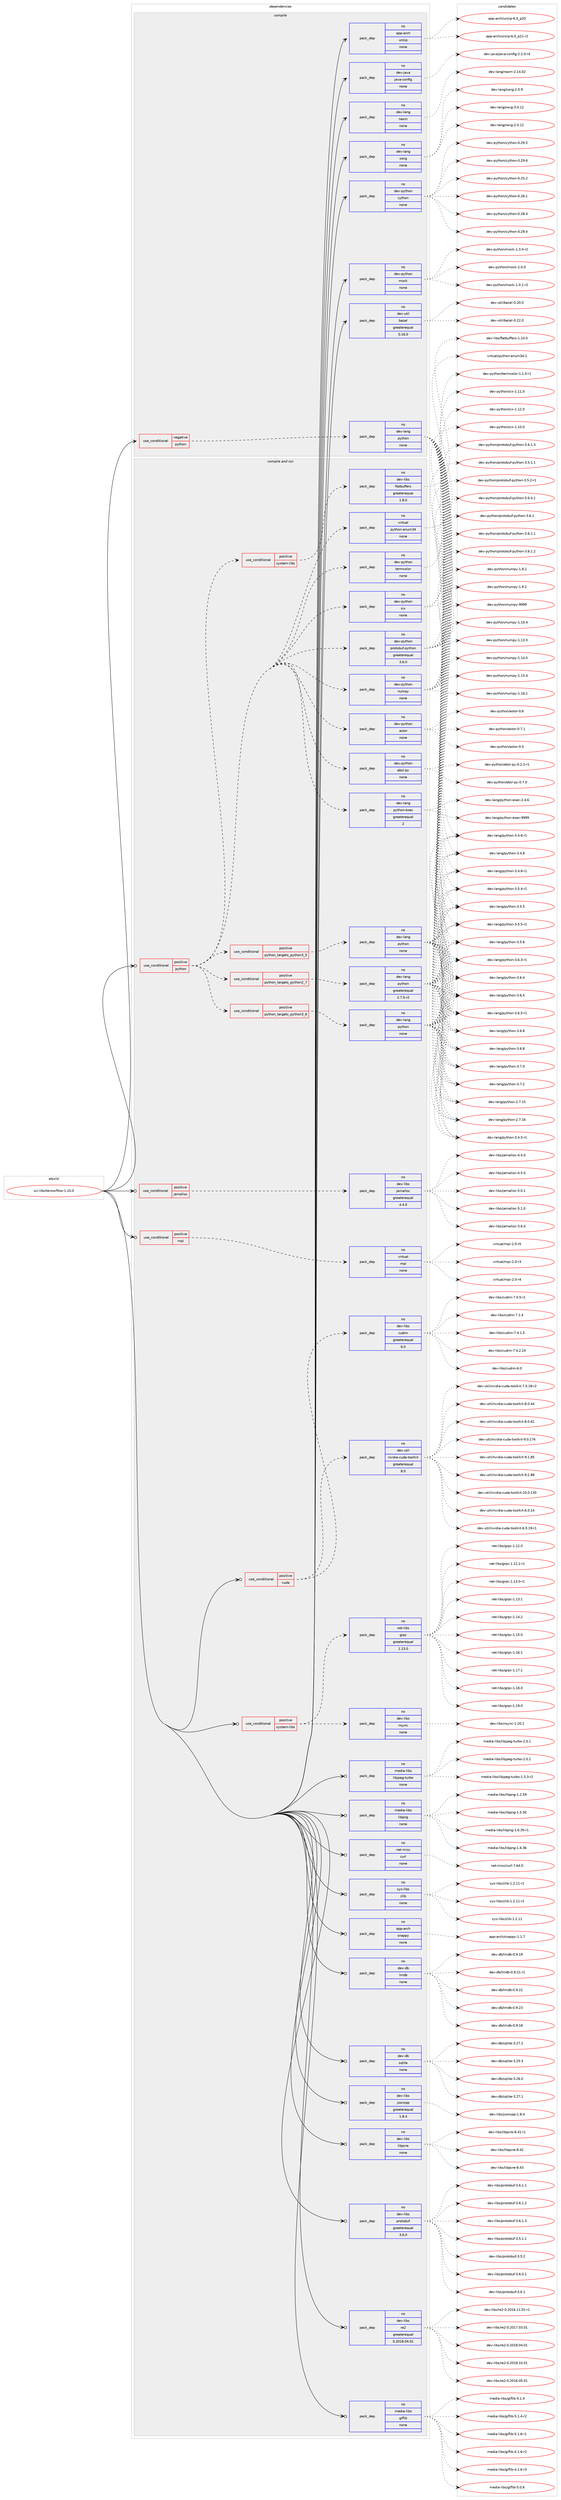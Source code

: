 digraph prolog {

# *************
# Graph options
# *************

newrank=true;
concentrate=true;
compound=true;
graph [rankdir=LR,fontname=Helvetica,fontsize=10,ranksep=1.5];#, ranksep=2.5, nodesep=0.2];
edge  [arrowhead=vee];
node  [fontname=Helvetica,fontsize=10];

# **********
# The ebuild
# **********

subgraph cluster_leftcol {
color=gray;
rank=same;
label=<<i>ebuild</i>>;
id [label="sci-libs/tensorflow-1.10.0", color=red, width=4, href="../sci-libs/tensorflow-1.10.0.svg"];
}

# ****************
# The dependencies
# ****************

subgraph cluster_midcol {
color=gray;
label=<<i>dependencies</i>>;
subgraph cluster_compile {
fillcolor="#eeeeee";
style=filled;
label=<<i>compile</i>>;
subgraph cond454166 {
dependency1696641 [label=<<TABLE BORDER="0" CELLBORDER="1" CELLSPACING="0" CELLPADDING="4"><TR><TD ROWSPAN="3" CELLPADDING="10">use_conditional</TD></TR><TR><TD>negative</TD></TR><TR><TD>python</TD></TR></TABLE>>, shape=none, color=red];
subgraph pack1214658 {
dependency1696642 [label=<<TABLE BORDER="0" CELLBORDER="1" CELLSPACING="0" CELLPADDING="4" WIDTH="220"><TR><TD ROWSPAN="6" CELLPADDING="30">pack_dep</TD></TR><TR><TD WIDTH="110">no</TD></TR><TR><TD>dev-lang</TD></TR><TR><TD>python</TD></TR><TR><TD>none</TD></TR><TR><TD></TD></TR></TABLE>>, shape=none, color=blue];
}
dependency1696641:e -> dependency1696642:w [weight=20,style="dashed",arrowhead="vee"];
}
id:e -> dependency1696641:w [weight=20,style="solid",arrowhead="vee"];
subgraph pack1214659 {
dependency1696643 [label=<<TABLE BORDER="0" CELLBORDER="1" CELLSPACING="0" CELLPADDING="4" WIDTH="220"><TR><TD ROWSPAN="6" CELLPADDING="30">pack_dep</TD></TR><TR><TD WIDTH="110">no</TD></TR><TR><TD>app-arch</TD></TR><TR><TD>unzip</TD></TR><TR><TD>none</TD></TR><TR><TD></TD></TR></TABLE>>, shape=none, color=blue];
}
id:e -> dependency1696643:w [weight=20,style="solid",arrowhead="vee"];
subgraph pack1214660 {
dependency1696644 [label=<<TABLE BORDER="0" CELLBORDER="1" CELLSPACING="0" CELLPADDING="4" WIDTH="220"><TR><TD ROWSPAN="6" CELLPADDING="30">pack_dep</TD></TR><TR><TD WIDTH="110">no</TD></TR><TR><TD>dev-java</TD></TR><TR><TD>java-config</TD></TR><TR><TD>none</TD></TR><TR><TD></TD></TR></TABLE>>, shape=none, color=blue];
}
id:e -> dependency1696644:w [weight=20,style="solid",arrowhead="vee"];
subgraph pack1214661 {
dependency1696645 [label=<<TABLE BORDER="0" CELLBORDER="1" CELLSPACING="0" CELLPADDING="4" WIDTH="220"><TR><TD ROWSPAN="6" CELLPADDING="30">pack_dep</TD></TR><TR><TD WIDTH="110">no</TD></TR><TR><TD>dev-lang</TD></TR><TR><TD>nasm</TD></TR><TR><TD>none</TD></TR><TR><TD></TD></TR></TABLE>>, shape=none, color=blue];
}
id:e -> dependency1696645:w [weight=20,style="solid",arrowhead="vee"];
subgraph pack1214662 {
dependency1696646 [label=<<TABLE BORDER="0" CELLBORDER="1" CELLSPACING="0" CELLPADDING="4" WIDTH="220"><TR><TD ROWSPAN="6" CELLPADDING="30">pack_dep</TD></TR><TR><TD WIDTH="110">no</TD></TR><TR><TD>dev-lang</TD></TR><TR><TD>swig</TD></TR><TR><TD>none</TD></TR><TR><TD></TD></TR></TABLE>>, shape=none, color=blue];
}
id:e -> dependency1696646:w [weight=20,style="solid",arrowhead="vee"];
subgraph pack1214663 {
dependency1696647 [label=<<TABLE BORDER="0" CELLBORDER="1" CELLSPACING="0" CELLPADDING="4" WIDTH="220"><TR><TD ROWSPAN="6" CELLPADDING="30">pack_dep</TD></TR><TR><TD WIDTH="110">no</TD></TR><TR><TD>dev-python</TD></TR><TR><TD>cython</TD></TR><TR><TD>none</TD></TR><TR><TD></TD></TR></TABLE>>, shape=none, color=blue];
}
id:e -> dependency1696647:w [weight=20,style="solid",arrowhead="vee"];
subgraph pack1214664 {
dependency1696648 [label=<<TABLE BORDER="0" CELLBORDER="1" CELLSPACING="0" CELLPADDING="4" WIDTH="220"><TR><TD ROWSPAN="6" CELLPADDING="30">pack_dep</TD></TR><TR><TD WIDTH="110">no</TD></TR><TR><TD>dev-python</TD></TR><TR><TD>mock</TD></TR><TR><TD>none</TD></TR><TR><TD></TD></TR></TABLE>>, shape=none, color=blue];
}
id:e -> dependency1696648:w [weight=20,style="solid",arrowhead="vee"];
subgraph pack1214665 {
dependency1696649 [label=<<TABLE BORDER="0" CELLBORDER="1" CELLSPACING="0" CELLPADDING="4" WIDTH="220"><TR><TD ROWSPAN="6" CELLPADDING="30">pack_dep</TD></TR><TR><TD WIDTH="110">no</TD></TR><TR><TD>dev-util</TD></TR><TR><TD>bazel</TD></TR><TR><TD>greaterequal</TD></TR><TR><TD>0.16.0</TD></TR></TABLE>>, shape=none, color=blue];
}
id:e -> dependency1696649:w [weight=20,style="solid",arrowhead="vee"];
}
subgraph cluster_compileandrun {
fillcolor="#eeeeee";
style=filled;
label=<<i>compile and run</i>>;
subgraph cond454167 {
dependency1696650 [label=<<TABLE BORDER="0" CELLBORDER="1" CELLSPACING="0" CELLPADDING="4"><TR><TD ROWSPAN="3" CELLPADDING="10">use_conditional</TD></TR><TR><TD>positive</TD></TR><TR><TD>cuda</TD></TR></TABLE>>, shape=none, color=red];
subgraph pack1214666 {
dependency1696651 [label=<<TABLE BORDER="0" CELLBORDER="1" CELLSPACING="0" CELLPADDING="4" WIDTH="220"><TR><TD ROWSPAN="6" CELLPADDING="30">pack_dep</TD></TR><TR><TD WIDTH="110">no</TD></TR><TR><TD>dev-util</TD></TR><TR><TD>nvidia-cuda-toolkit</TD></TR><TR><TD>greaterequal</TD></TR><TR><TD>8.0</TD></TR></TABLE>>, shape=none, color=blue];
}
dependency1696650:e -> dependency1696651:w [weight=20,style="dashed",arrowhead="vee"];
subgraph pack1214667 {
dependency1696652 [label=<<TABLE BORDER="0" CELLBORDER="1" CELLSPACING="0" CELLPADDING="4" WIDTH="220"><TR><TD ROWSPAN="6" CELLPADDING="30">pack_dep</TD></TR><TR><TD WIDTH="110">no</TD></TR><TR><TD>dev-libs</TD></TR><TR><TD>cudnn</TD></TR><TR><TD>greaterequal</TD></TR><TR><TD>6.0</TD></TR></TABLE>>, shape=none, color=blue];
}
dependency1696650:e -> dependency1696652:w [weight=20,style="dashed",arrowhead="vee"];
}
id:e -> dependency1696650:w [weight=20,style="solid",arrowhead="odotvee"];
subgraph cond454168 {
dependency1696653 [label=<<TABLE BORDER="0" CELLBORDER="1" CELLSPACING="0" CELLPADDING="4"><TR><TD ROWSPAN="3" CELLPADDING="10">use_conditional</TD></TR><TR><TD>positive</TD></TR><TR><TD>jemalloc</TD></TR></TABLE>>, shape=none, color=red];
subgraph pack1214668 {
dependency1696654 [label=<<TABLE BORDER="0" CELLBORDER="1" CELLSPACING="0" CELLPADDING="4" WIDTH="220"><TR><TD ROWSPAN="6" CELLPADDING="30">pack_dep</TD></TR><TR><TD WIDTH="110">no</TD></TR><TR><TD>dev-libs</TD></TR><TR><TD>jemalloc</TD></TR><TR><TD>greaterequal</TD></TR><TR><TD>4.4.0</TD></TR></TABLE>>, shape=none, color=blue];
}
dependency1696653:e -> dependency1696654:w [weight=20,style="dashed",arrowhead="vee"];
}
id:e -> dependency1696653:w [weight=20,style="solid",arrowhead="odotvee"];
subgraph cond454169 {
dependency1696655 [label=<<TABLE BORDER="0" CELLBORDER="1" CELLSPACING="0" CELLPADDING="4"><TR><TD ROWSPAN="3" CELLPADDING="10">use_conditional</TD></TR><TR><TD>positive</TD></TR><TR><TD>mpi</TD></TR></TABLE>>, shape=none, color=red];
subgraph pack1214669 {
dependency1696656 [label=<<TABLE BORDER="0" CELLBORDER="1" CELLSPACING="0" CELLPADDING="4" WIDTH="220"><TR><TD ROWSPAN="6" CELLPADDING="30">pack_dep</TD></TR><TR><TD WIDTH="110">no</TD></TR><TR><TD>virtual</TD></TR><TR><TD>mpi</TD></TR><TR><TD>none</TD></TR><TR><TD></TD></TR></TABLE>>, shape=none, color=blue];
}
dependency1696655:e -> dependency1696656:w [weight=20,style="dashed",arrowhead="vee"];
}
id:e -> dependency1696655:w [weight=20,style="solid",arrowhead="odotvee"];
subgraph cond454170 {
dependency1696657 [label=<<TABLE BORDER="0" CELLBORDER="1" CELLSPACING="0" CELLPADDING="4"><TR><TD ROWSPAN="3" CELLPADDING="10">use_conditional</TD></TR><TR><TD>positive</TD></TR><TR><TD>python</TD></TR></TABLE>>, shape=none, color=red];
subgraph cond454171 {
dependency1696658 [label=<<TABLE BORDER="0" CELLBORDER="1" CELLSPACING="0" CELLPADDING="4"><TR><TD ROWSPAN="3" CELLPADDING="10">use_conditional</TD></TR><TR><TD>positive</TD></TR><TR><TD>python_targets_python2_7</TD></TR></TABLE>>, shape=none, color=red];
subgraph pack1214670 {
dependency1696659 [label=<<TABLE BORDER="0" CELLBORDER="1" CELLSPACING="0" CELLPADDING="4" WIDTH="220"><TR><TD ROWSPAN="6" CELLPADDING="30">pack_dep</TD></TR><TR><TD WIDTH="110">no</TD></TR><TR><TD>dev-lang</TD></TR><TR><TD>python</TD></TR><TR><TD>greaterequal</TD></TR><TR><TD>2.7.5-r2</TD></TR></TABLE>>, shape=none, color=blue];
}
dependency1696658:e -> dependency1696659:w [weight=20,style="dashed",arrowhead="vee"];
}
dependency1696657:e -> dependency1696658:w [weight=20,style="dashed",arrowhead="vee"];
subgraph cond454172 {
dependency1696660 [label=<<TABLE BORDER="0" CELLBORDER="1" CELLSPACING="0" CELLPADDING="4"><TR><TD ROWSPAN="3" CELLPADDING="10">use_conditional</TD></TR><TR><TD>positive</TD></TR><TR><TD>python_targets_python3_5</TD></TR></TABLE>>, shape=none, color=red];
subgraph pack1214671 {
dependency1696661 [label=<<TABLE BORDER="0" CELLBORDER="1" CELLSPACING="0" CELLPADDING="4" WIDTH="220"><TR><TD ROWSPAN="6" CELLPADDING="30">pack_dep</TD></TR><TR><TD WIDTH="110">no</TD></TR><TR><TD>dev-lang</TD></TR><TR><TD>python</TD></TR><TR><TD>none</TD></TR><TR><TD></TD></TR></TABLE>>, shape=none, color=blue];
}
dependency1696660:e -> dependency1696661:w [weight=20,style="dashed",arrowhead="vee"];
}
dependency1696657:e -> dependency1696660:w [weight=20,style="dashed",arrowhead="vee"];
subgraph cond454173 {
dependency1696662 [label=<<TABLE BORDER="0" CELLBORDER="1" CELLSPACING="0" CELLPADDING="4"><TR><TD ROWSPAN="3" CELLPADDING="10">use_conditional</TD></TR><TR><TD>positive</TD></TR><TR><TD>python_targets_python3_6</TD></TR></TABLE>>, shape=none, color=red];
subgraph pack1214672 {
dependency1696663 [label=<<TABLE BORDER="0" CELLBORDER="1" CELLSPACING="0" CELLPADDING="4" WIDTH="220"><TR><TD ROWSPAN="6" CELLPADDING="30">pack_dep</TD></TR><TR><TD WIDTH="110">no</TD></TR><TR><TD>dev-lang</TD></TR><TR><TD>python</TD></TR><TR><TD>none</TD></TR><TR><TD></TD></TR></TABLE>>, shape=none, color=blue];
}
dependency1696662:e -> dependency1696663:w [weight=20,style="dashed",arrowhead="vee"];
}
dependency1696657:e -> dependency1696662:w [weight=20,style="dashed",arrowhead="vee"];
subgraph pack1214673 {
dependency1696664 [label=<<TABLE BORDER="0" CELLBORDER="1" CELLSPACING="0" CELLPADDING="4" WIDTH="220"><TR><TD ROWSPAN="6" CELLPADDING="30">pack_dep</TD></TR><TR><TD WIDTH="110">no</TD></TR><TR><TD>dev-lang</TD></TR><TR><TD>python-exec</TD></TR><TR><TD>greaterequal</TD></TR><TR><TD>2</TD></TR></TABLE>>, shape=none, color=blue];
}
dependency1696657:e -> dependency1696664:w [weight=20,style="dashed",arrowhead="vee"];
subgraph pack1214674 {
dependency1696665 [label=<<TABLE BORDER="0" CELLBORDER="1" CELLSPACING="0" CELLPADDING="4" WIDTH="220"><TR><TD ROWSPAN="6" CELLPADDING="30">pack_dep</TD></TR><TR><TD WIDTH="110">no</TD></TR><TR><TD>dev-python</TD></TR><TR><TD>absl-py</TD></TR><TR><TD>none</TD></TR><TR><TD></TD></TR></TABLE>>, shape=none, color=blue];
}
dependency1696657:e -> dependency1696665:w [weight=20,style="dashed",arrowhead="vee"];
subgraph pack1214675 {
dependency1696666 [label=<<TABLE BORDER="0" CELLBORDER="1" CELLSPACING="0" CELLPADDING="4" WIDTH="220"><TR><TD ROWSPAN="6" CELLPADDING="30">pack_dep</TD></TR><TR><TD WIDTH="110">no</TD></TR><TR><TD>dev-python</TD></TR><TR><TD>astor</TD></TR><TR><TD>none</TD></TR><TR><TD></TD></TR></TABLE>>, shape=none, color=blue];
}
dependency1696657:e -> dependency1696666:w [weight=20,style="dashed",arrowhead="vee"];
subgraph pack1214676 {
dependency1696667 [label=<<TABLE BORDER="0" CELLBORDER="1" CELLSPACING="0" CELLPADDING="4" WIDTH="220"><TR><TD ROWSPAN="6" CELLPADDING="30">pack_dep</TD></TR><TR><TD WIDTH="110">no</TD></TR><TR><TD>dev-python</TD></TR><TR><TD>numpy</TD></TR><TR><TD>none</TD></TR><TR><TD></TD></TR></TABLE>>, shape=none, color=blue];
}
dependency1696657:e -> dependency1696667:w [weight=20,style="dashed",arrowhead="vee"];
subgraph pack1214677 {
dependency1696668 [label=<<TABLE BORDER="0" CELLBORDER="1" CELLSPACING="0" CELLPADDING="4" WIDTH="220"><TR><TD ROWSPAN="6" CELLPADDING="30">pack_dep</TD></TR><TR><TD WIDTH="110">no</TD></TR><TR><TD>dev-python</TD></TR><TR><TD>protobuf-python</TD></TR><TR><TD>greaterequal</TD></TR><TR><TD>3.6.0</TD></TR></TABLE>>, shape=none, color=blue];
}
dependency1696657:e -> dependency1696668:w [weight=20,style="dashed",arrowhead="vee"];
subgraph pack1214678 {
dependency1696669 [label=<<TABLE BORDER="0" CELLBORDER="1" CELLSPACING="0" CELLPADDING="4" WIDTH="220"><TR><TD ROWSPAN="6" CELLPADDING="30">pack_dep</TD></TR><TR><TD WIDTH="110">no</TD></TR><TR><TD>dev-python</TD></TR><TR><TD>six</TD></TR><TR><TD>none</TD></TR><TR><TD></TD></TR></TABLE>>, shape=none, color=blue];
}
dependency1696657:e -> dependency1696669:w [weight=20,style="dashed",arrowhead="vee"];
subgraph pack1214679 {
dependency1696670 [label=<<TABLE BORDER="0" CELLBORDER="1" CELLSPACING="0" CELLPADDING="4" WIDTH="220"><TR><TD ROWSPAN="6" CELLPADDING="30">pack_dep</TD></TR><TR><TD WIDTH="110">no</TD></TR><TR><TD>dev-python</TD></TR><TR><TD>termcolor</TD></TR><TR><TD>none</TD></TR><TR><TD></TD></TR></TABLE>>, shape=none, color=blue];
}
dependency1696657:e -> dependency1696670:w [weight=20,style="dashed",arrowhead="vee"];
subgraph pack1214680 {
dependency1696671 [label=<<TABLE BORDER="0" CELLBORDER="1" CELLSPACING="0" CELLPADDING="4" WIDTH="220"><TR><TD ROWSPAN="6" CELLPADDING="30">pack_dep</TD></TR><TR><TD WIDTH="110">no</TD></TR><TR><TD>virtual</TD></TR><TR><TD>python-enum34</TD></TR><TR><TD>none</TD></TR><TR><TD></TD></TR></TABLE>>, shape=none, color=blue];
}
dependency1696657:e -> dependency1696671:w [weight=20,style="dashed",arrowhead="vee"];
subgraph cond454174 {
dependency1696672 [label=<<TABLE BORDER="0" CELLBORDER="1" CELLSPACING="0" CELLPADDING="4"><TR><TD ROWSPAN="3" CELLPADDING="10">use_conditional</TD></TR><TR><TD>positive</TD></TR><TR><TD>system-libs</TD></TR></TABLE>>, shape=none, color=red];
subgraph pack1214681 {
dependency1696673 [label=<<TABLE BORDER="0" CELLBORDER="1" CELLSPACING="0" CELLPADDING="4" WIDTH="220"><TR><TD ROWSPAN="6" CELLPADDING="30">pack_dep</TD></TR><TR><TD WIDTH="110">no</TD></TR><TR><TD>dev-libs</TD></TR><TR><TD>flatbuffers</TD></TR><TR><TD>greaterequal</TD></TR><TR><TD>1.8.0</TD></TR></TABLE>>, shape=none, color=blue];
}
dependency1696672:e -> dependency1696673:w [weight=20,style="dashed",arrowhead="vee"];
}
dependency1696657:e -> dependency1696672:w [weight=20,style="dashed",arrowhead="vee"];
}
id:e -> dependency1696657:w [weight=20,style="solid",arrowhead="odotvee"];
subgraph cond454175 {
dependency1696674 [label=<<TABLE BORDER="0" CELLBORDER="1" CELLSPACING="0" CELLPADDING="4"><TR><TD ROWSPAN="3" CELLPADDING="10">use_conditional</TD></TR><TR><TD>positive</TD></TR><TR><TD>system-libs</TD></TR></TABLE>>, shape=none, color=red];
subgraph pack1214682 {
dependency1696675 [label=<<TABLE BORDER="0" CELLBORDER="1" CELLSPACING="0" CELLPADDING="4" WIDTH="220"><TR><TD ROWSPAN="6" CELLPADDING="30">pack_dep</TD></TR><TR><TD WIDTH="110">no</TD></TR><TR><TD>dev-libs</TD></TR><TR><TD>nsync</TD></TR><TR><TD>none</TD></TR><TR><TD></TD></TR></TABLE>>, shape=none, color=blue];
}
dependency1696674:e -> dependency1696675:w [weight=20,style="dashed",arrowhead="vee"];
subgraph pack1214683 {
dependency1696676 [label=<<TABLE BORDER="0" CELLBORDER="1" CELLSPACING="0" CELLPADDING="4" WIDTH="220"><TR><TD ROWSPAN="6" CELLPADDING="30">pack_dep</TD></TR><TR><TD WIDTH="110">no</TD></TR><TR><TD>net-libs</TD></TR><TR><TD>grpc</TD></TR><TR><TD>greaterequal</TD></TR><TR><TD>1.13.0</TD></TR></TABLE>>, shape=none, color=blue];
}
dependency1696674:e -> dependency1696676:w [weight=20,style="dashed",arrowhead="vee"];
}
id:e -> dependency1696674:w [weight=20,style="solid",arrowhead="odotvee"];
subgraph pack1214684 {
dependency1696677 [label=<<TABLE BORDER="0" CELLBORDER="1" CELLSPACING="0" CELLPADDING="4" WIDTH="220"><TR><TD ROWSPAN="6" CELLPADDING="30">pack_dep</TD></TR><TR><TD WIDTH="110">no</TD></TR><TR><TD>app-arch</TD></TR><TR><TD>snappy</TD></TR><TR><TD>none</TD></TR><TR><TD></TD></TR></TABLE>>, shape=none, color=blue];
}
id:e -> dependency1696677:w [weight=20,style="solid",arrowhead="odotvee"];
subgraph pack1214685 {
dependency1696678 [label=<<TABLE BORDER="0" CELLBORDER="1" CELLSPACING="0" CELLPADDING="4" WIDTH="220"><TR><TD ROWSPAN="6" CELLPADDING="30">pack_dep</TD></TR><TR><TD WIDTH="110">no</TD></TR><TR><TD>dev-db</TD></TR><TR><TD>lmdb</TD></TR><TR><TD>none</TD></TR><TR><TD></TD></TR></TABLE>>, shape=none, color=blue];
}
id:e -> dependency1696678:w [weight=20,style="solid",arrowhead="odotvee"];
subgraph pack1214686 {
dependency1696679 [label=<<TABLE BORDER="0" CELLBORDER="1" CELLSPACING="0" CELLPADDING="4" WIDTH="220"><TR><TD ROWSPAN="6" CELLPADDING="30">pack_dep</TD></TR><TR><TD WIDTH="110">no</TD></TR><TR><TD>dev-db</TD></TR><TR><TD>sqlite</TD></TR><TR><TD>none</TD></TR><TR><TD></TD></TR></TABLE>>, shape=none, color=blue];
}
id:e -> dependency1696679:w [weight=20,style="solid",arrowhead="odotvee"];
subgraph pack1214687 {
dependency1696680 [label=<<TABLE BORDER="0" CELLBORDER="1" CELLSPACING="0" CELLPADDING="4" WIDTH="220"><TR><TD ROWSPAN="6" CELLPADDING="30">pack_dep</TD></TR><TR><TD WIDTH="110">no</TD></TR><TR><TD>dev-libs</TD></TR><TR><TD>jsoncpp</TD></TR><TR><TD>greaterequal</TD></TR><TR><TD>1.8.4</TD></TR></TABLE>>, shape=none, color=blue];
}
id:e -> dependency1696680:w [weight=20,style="solid",arrowhead="odotvee"];
subgraph pack1214688 {
dependency1696681 [label=<<TABLE BORDER="0" CELLBORDER="1" CELLSPACING="0" CELLPADDING="4" WIDTH="220"><TR><TD ROWSPAN="6" CELLPADDING="30">pack_dep</TD></TR><TR><TD WIDTH="110">no</TD></TR><TR><TD>dev-libs</TD></TR><TR><TD>libpcre</TD></TR><TR><TD>none</TD></TR><TR><TD></TD></TR></TABLE>>, shape=none, color=blue];
}
id:e -> dependency1696681:w [weight=20,style="solid",arrowhead="odotvee"];
subgraph pack1214689 {
dependency1696682 [label=<<TABLE BORDER="0" CELLBORDER="1" CELLSPACING="0" CELLPADDING="4" WIDTH="220"><TR><TD ROWSPAN="6" CELLPADDING="30">pack_dep</TD></TR><TR><TD WIDTH="110">no</TD></TR><TR><TD>dev-libs</TD></TR><TR><TD>protobuf</TD></TR><TR><TD>greaterequal</TD></TR><TR><TD>3.6.0</TD></TR></TABLE>>, shape=none, color=blue];
}
id:e -> dependency1696682:w [weight=20,style="solid",arrowhead="odotvee"];
subgraph pack1214690 {
dependency1696683 [label=<<TABLE BORDER="0" CELLBORDER="1" CELLSPACING="0" CELLPADDING="4" WIDTH="220"><TR><TD ROWSPAN="6" CELLPADDING="30">pack_dep</TD></TR><TR><TD WIDTH="110">no</TD></TR><TR><TD>dev-libs</TD></TR><TR><TD>re2</TD></TR><TR><TD>greaterequal</TD></TR><TR><TD>0.2018.04.01</TD></TR></TABLE>>, shape=none, color=blue];
}
id:e -> dependency1696683:w [weight=20,style="solid",arrowhead="odotvee"];
subgraph pack1214691 {
dependency1696684 [label=<<TABLE BORDER="0" CELLBORDER="1" CELLSPACING="0" CELLPADDING="4" WIDTH="220"><TR><TD ROWSPAN="6" CELLPADDING="30">pack_dep</TD></TR><TR><TD WIDTH="110">no</TD></TR><TR><TD>media-libs</TD></TR><TR><TD>giflib</TD></TR><TR><TD>none</TD></TR><TR><TD></TD></TR></TABLE>>, shape=none, color=blue];
}
id:e -> dependency1696684:w [weight=20,style="solid",arrowhead="odotvee"];
subgraph pack1214692 {
dependency1696685 [label=<<TABLE BORDER="0" CELLBORDER="1" CELLSPACING="0" CELLPADDING="4" WIDTH="220"><TR><TD ROWSPAN="6" CELLPADDING="30">pack_dep</TD></TR><TR><TD WIDTH="110">no</TD></TR><TR><TD>media-libs</TD></TR><TR><TD>libjpeg-turbo</TD></TR><TR><TD>none</TD></TR><TR><TD></TD></TR></TABLE>>, shape=none, color=blue];
}
id:e -> dependency1696685:w [weight=20,style="solid",arrowhead="odotvee"];
subgraph pack1214693 {
dependency1696686 [label=<<TABLE BORDER="0" CELLBORDER="1" CELLSPACING="0" CELLPADDING="4" WIDTH="220"><TR><TD ROWSPAN="6" CELLPADDING="30">pack_dep</TD></TR><TR><TD WIDTH="110">no</TD></TR><TR><TD>media-libs</TD></TR><TR><TD>libpng</TD></TR><TR><TD>none</TD></TR><TR><TD></TD></TR></TABLE>>, shape=none, color=blue];
}
id:e -> dependency1696686:w [weight=20,style="solid",arrowhead="odotvee"];
subgraph pack1214694 {
dependency1696687 [label=<<TABLE BORDER="0" CELLBORDER="1" CELLSPACING="0" CELLPADDING="4" WIDTH="220"><TR><TD ROWSPAN="6" CELLPADDING="30">pack_dep</TD></TR><TR><TD WIDTH="110">no</TD></TR><TR><TD>net-misc</TD></TR><TR><TD>curl</TD></TR><TR><TD>none</TD></TR><TR><TD></TD></TR></TABLE>>, shape=none, color=blue];
}
id:e -> dependency1696687:w [weight=20,style="solid",arrowhead="odotvee"];
subgraph pack1214695 {
dependency1696688 [label=<<TABLE BORDER="0" CELLBORDER="1" CELLSPACING="0" CELLPADDING="4" WIDTH="220"><TR><TD ROWSPAN="6" CELLPADDING="30">pack_dep</TD></TR><TR><TD WIDTH="110">no</TD></TR><TR><TD>sys-libs</TD></TR><TR><TD>zlib</TD></TR><TR><TD>none</TD></TR><TR><TD></TD></TR></TABLE>>, shape=none, color=blue];
}
id:e -> dependency1696688:w [weight=20,style="solid",arrowhead="odotvee"];
}
subgraph cluster_run {
fillcolor="#eeeeee";
style=filled;
label=<<i>run</i>>;
}
}

# **************
# The candidates
# **************

subgraph cluster_choices {
rank=same;
color=gray;
label=<<i>candidates</i>>;

subgraph choice1214658 {
color=black;
nodesep=1;
choice10010111845108971101034711212111610411111045504655464953 [label="dev-lang/python-2.7.15", color=red, width=4,href="../dev-lang/python-2.7.15.svg"];
choice10010111845108971101034711212111610411111045504655464954 [label="dev-lang/python-2.7.16", color=red, width=4,href="../dev-lang/python-2.7.16.svg"];
choice1001011184510897110103471121211161041111104551465246534511449 [label="dev-lang/python-3.4.5-r1", color=red, width=4,href="../dev-lang/python-3.4.5-r1.svg"];
choice1001011184510897110103471121211161041111104551465246544511449 [label="dev-lang/python-3.4.6-r1", color=red, width=4,href="../dev-lang/python-3.4.6-r1.svg"];
choice100101118451089711010347112121116104111110455146524656 [label="dev-lang/python-3.4.8", color=red, width=4,href="../dev-lang/python-3.4.8.svg"];
choice1001011184510897110103471121211161041111104551465246564511449 [label="dev-lang/python-3.4.8-r1", color=red, width=4,href="../dev-lang/python-3.4.8-r1.svg"];
choice1001011184510897110103471121211161041111104551465346524511449 [label="dev-lang/python-3.5.4-r1", color=red, width=4,href="../dev-lang/python-3.5.4-r1.svg"];
choice100101118451089711010347112121116104111110455146534653 [label="dev-lang/python-3.5.5", color=red, width=4,href="../dev-lang/python-3.5.5.svg"];
choice1001011184510897110103471121211161041111104551465346534511449 [label="dev-lang/python-3.5.5-r1", color=red, width=4,href="../dev-lang/python-3.5.5-r1.svg"];
choice100101118451089711010347112121116104111110455146534654 [label="dev-lang/python-3.5.6", color=red, width=4,href="../dev-lang/python-3.5.6.svg"];
choice1001011184510897110103471121211161041111104551465446514511449 [label="dev-lang/python-3.6.3-r1", color=red, width=4,href="../dev-lang/python-3.6.3-r1.svg"];
choice100101118451089711010347112121116104111110455146544652 [label="dev-lang/python-3.6.4", color=red, width=4,href="../dev-lang/python-3.6.4.svg"];
choice100101118451089711010347112121116104111110455146544653 [label="dev-lang/python-3.6.5", color=red, width=4,href="../dev-lang/python-3.6.5.svg"];
choice1001011184510897110103471121211161041111104551465446534511449 [label="dev-lang/python-3.6.5-r1", color=red, width=4,href="../dev-lang/python-3.6.5-r1.svg"];
choice100101118451089711010347112121116104111110455146544654 [label="dev-lang/python-3.6.6", color=red, width=4,href="../dev-lang/python-3.6.6.svg"];
choice100101118451089711010347112121116104111110455146544656 [label="dev-lang/python-3.6.8", color=red, width=4,href="../dev-lang/python-3.6.8.svg"];
choice100101118451089711010347112121116104111110455146554648 [label="dev-lang/python-3.7.0", color=red, width=4,href="../dev-lang/python-3.7.0.svg"];
choice100101118451089711010347112121116104111110455146554650 [label="dev-lang/python-3.7.2", color=red, width=4,href="../dev-lang/python-3.7.2.svg"];
dependency1696642:e -> choice10010111845108971101034711212111610411111045504655464953:w [style=dotted,weight="100"];
dependency1696642:e -> choice10010111845108971101034711212111610411111045504655464954:w [style=dotted,weight="100"];
dependency1696642:e -> choice1001011184510897110103471121211161041111104551465246534511449:w [style=dotted,weight="100"];
dependency1696642:e -> choice1001011184510897110103471121211161041111104551465246544511449:w [style=dotted,weight="100"];
dependency1696642:e -> choice100101118451089711010347112121116104111110455146524656:w [style=dotted,weight="100"];
dependency1696642:e -> choice1001011184510897110103471121211161041111104551465246564511449:w [style=dotted,weight="100"];
dependency1696642:e -> choice1001011184510897110103471121211161041111104551465346524511449:w [style=dotted,weight="100"];
dependency1696642:e -> choice100101118451089711010347112121116104111110455146534653:w [style=dotted,weight="100"];
dependency1696642:e -> choice1001011184510897110103471121211161041111104551465346534511449:w [style=dotted,weight="100"];
dependency1696642:e -> choice100101118451089711010347112121116104111110455146534654:w [style=dotted,weight="100"];
dependency1696642:e -> choice1001011184510897110103471121211161041111104551465446514511449:w [style=dotted,weight="100"];
dependency1696642:e -> choice100101118451089711010347112121116104111110455146544652:w [style=dotted,weight="100"];
dependency1696642:e -> choice100101118451089711010347112121116104111110455146544653:w [style=dotted,weight="100"];
dependency1696642:e -> choice1001011184510897110103471121211161041111104551465446534511449:w [style=dotted,weight="100"];
dependency1696642:e -> choice100101118451089711010347112121116104111110455146544654:w [style=dotted,weight="100"];
dependency1696642:e -> choice100101118451089711010347112121116104111110455146544656:w [style=dotted,weight="100"];
dependency1696642:e -> choice100101118451089711010347112121116104111110455146554648:w [style=dotted,weight="100"];
dependency1696642:e -> choice100101118451089711010347112121116104111110455146554650:w [style=dotted,weight="100"];
}
subgraph choice1214659 {
color=black;
nodesep=1;
choice971121124597114991044711711012210511245544648951125048 [label="app-arch/unzip-6.0_p20", color=red, width=4,href="../app-arch/unzip-6.0_p20.svg"];
choice9711211245971149910447117110122105112455446489511250494511450 [label="app-arch/unzip-6.0_p21-r2", color=red, width=4,href="../app-arch/unzip-6.0_p21-r2.svg"];
dependency1696643:e -> choice971121124597114991044711711012210511245544648951125048:w [style=dotted,weight="100"];
dependency1696643:e -> choice9711211245971149910447117110122105112455446489511250494511450:w [style=dotted,weight="100"];
}
subgraph choice1214660 {
color=black;
nodesep=1;
choice10010111845106971189747106971189745991111101021051034550465046484511452 [label="dev-java/java-config-2.2.0-r4", color=red, width=4,href="../dev-java/java-config-2.2.0-r4.svg"];
dependency1696644:e -> choice10010111845106971189747106971189745991111101021051034550465046484511452:w [style=dotted,weight="100"];
}
subgraph choice1214661 {
color=black;
nodesep=1;
choice100101118451089711010347110971151094550464952464850 [label="dev-lang/nasm-2.14.02", color=red, width=4,href="../dev-lang/nasm-2.14.02.svg"];
dependency1696645:e -> choice100101118451089711010347110971151094550464952464850:w [style=dotted,weight="100"];
}
subgraph choice1214662 {
color=black;
nodesep=1;
choice10010111845108971101034711511910510345504648464950 [label="dev-lang/swig-2.0.12", color=red, width=4,href="../dev-lang/swig-2.0.12.svg"];
choice100101118451089711010347115119105103455046484657 [label="dev-lang/swig-2.0.9", color=red, width=4,href="../dev-lang/swig-2.0.9.svg"];
choice10010111845108971101034711511910510345514648464950 [label="dev-lang/swig-3.0.12", color=red, width=4,href="../dev-lang/swig-3.0.12.svg"];
dependency1696646:e -> choice10010111845108971101034711511910510345504648464950:w [style=dotted,weight="100"];
dependency1696646:e -> choice100101118451089711010347115119105103455046484657:w [style=dotted,weight="100"];
dependency1696646:e -> choice10010111845108971101034711511910510345514648464950:w [style=dotted,weight="100"];
}
subgraph choice1214663 {
color=black;
nodesep=1;
choice10010111845112121116104111110479912111610411111045484650534650 [label="dev-python/cython-0.25.2", color=red, width=4,href="../dev-python/cython-0.25.2.svg"];
choice10010111845112121116104111110479912111610411111045484650544649 [label="dev-python/cython-0.26.1", color=red, width=4,href="../dev-python/cython-0.26.1.svg"];
choice10010111845112121116104111110479912111610411111045484650564652 [label="dev-python/cython-0.28.4", color=red, width=4,href="../dev-python/cython-0.28.4.svg"];
choice10010111845112121116104111110479912111610411111045484650574652 [label="dev-python/cython-0.29.4", color=red, width=4,href="../dev-python/cython-0.29.4.svg"];
choice10010111845112121116104111110479912111610411111045484650574653 [label="dev-python/cython-0.29.5", color=red, width=4,href="../dev-python/cython-0.29.5.svg"];
choice10010111845112121116104111110479912111610411111045484650574654 [label="dev-python/cython-0.29.6", color=red, width=4,href="../dev-python/cython-0.29.6.svg"];
dependency1696647:e -> choice10010111845112121116104111110479912111610411111045484650534650:w [style=dotted,weight="100"];
dependency1696647:e -> choice10010111845112121116104111110479912111610411111045484650544649:w [style=dotted,weight="100"];
dependency1696647:e -> choice10010111845112121116104111110479912111610411111045484650564652:w [style=dotted,weight="100"];
dependency1696647:e -> choice10010111845112121116104111110479912111610411111045484650574652:w [style=dotted,weight="100"];
dependency1696647:e -> choice10010111845112121116104111110479912111610411111045484650574653:w [style=dotted,weight="100"];
dependency1696647:e -> choice10010111845112121116104111110479912111610411111045484650574654:w [style=dotted,weight="100"];
}
subgraph choice1214664 {
color=black;
nodesep=1;
choice1001011184511212111610411111047109111991074549464846494511450 [label="dev-python/mock-1.0.1-r2", color=red, width=4,href="../dev-python/mock-1.0.1-r2.svg"];
choice1001011184511212111610411111047109111991074549465146484511450 [label="dev-python/mock-1.3.0-r2", color=red, width=4,href="../dev-python/mock-1.3.0-r2.svg"];
choice100101118451121211161041111104710911199107455046484648 [label="dev-python/mock-2.0.0", color=red, width=4,href="../dev-python/mock-2.0.0.svg"];
dependency1696648:e -> choice1001011184511212111610411111047109111991074549464846494511450:w [style=dotted,weight="100"];
dependency1696648:e -> choice1001011184511212111610411111047109111991074549465146484511450:w [style=dotted,weight="100"];
dependency1696648:e -> choice100101118451121211161041111104710911199107455046484648:w [style=dotted,weight="100"];
}
subgraph choice1214665 {
color=black;
nodesep=1;
choice1001011184511711610510847989712210110845484650484648 [label="dev-util/bazel-0.20.0", color=red, width=4,href="../dev-util/bazel-0.20.0.svg"];
choice1001011184511711610510847989712210110845484650504648 [label="dev-util/bazel-0.22.0", color=red, width=4,href="../dev-util/bazel-0.22.0.svg"];
dependency1696649:e -> choice1001011184511711610510847989712210110845484650484648:w [style=dotted,weight="100"];
dependency1696649:e -> choice1001011184511711610510847989712210110845484650504648:w [style=dotted,weight="100"];
}
subgraph choice1214666 {
color=black;
nodesep=1;
choice10010111845117116105108471101181051001059745991171009745116111111108107105116454948464846495148 [label="dev-util/nvidia-cuda-toolkit-10.0.130", color=red, width=4,href="../dev-util/nvidia-cuda-toolkit-10.0.130.svg"];
choice1001011184511711610510847110118105100105974599117100974511611111110810710511645544653464952 [label="dev-util/nvidia-cuda-toolkit-6.5.14", color=red, width=4,href="../dev-util/nvidia-cuda-toolkit-6.5.14.svg"];
choice10010111845117116105108471101181051001059745991171009745116111111108107105116455446534649574511449 [label="dev-util/nvidia-cuda-toolkit-6.5.19-r1", color=red, width=4,href="../dev-util/nvidia-cuda-toolkit-6.5.19-r1.svg"];
choice10010111845117116105108471101181051001059745991171009745116111111108107105116455546534649564511450 [label="dev-util/nvidia-cuda-toolkit-7.5.18-r2", color=red, width=4,href="../dev-util/nvidia-cuda-toolkit-7.5.18-r2.svg"];
choice1001011184511711610510847110118105100105974599117100974511611111110810710511645564648465252 [label="dev-util/nvidia-cuda-toolkit-8.0.44", color=red, width=4,href="../dev-util/nvidia-cuda-toolkit-8.0.44.svg"];
choice1001011184511711610510847110118105100105974599117100974511611111110810710511645564648465449 [label="dev-util/nvidia-cuda-toolkit-8.0.61", color=red, width=4,href="../dev-util/nvidia-cuda-toolkit-8.0.61.svg"];
choice100101118451171161051084711011810510010597459911710097451161111111081071051164557464846495554 [label="dev-util/nvidia-cuda-toolkit-9.0.176", color=red, width=4,href="../dev-util/nvidia-cuda-toolkit-9.0.176.svg"];
choice1001011184511711610510847110118105100105974599117100974511611111110810710511645574649465653 [label="dev-util/nvidia-cuda-toolkit-9.1.85", color=red, width=4,href="../dev-util/nvidia-cuda-toolkit-9.1.85.svg"];
choice1001011184511711610510847110118105100105974599117100974511611111110810710511645574650465656 [label="dev-util/nvidia-cuda-toolkit-9.2.88", color=red, width=4,href="../dev-util/nvidia-cuda-toolkit-9.2.88.svg"];
dependency1696651:e -> choice10010111845117116105108471101181051001059745991171009745116111111108107105116454948464846495148:w [style=dotted,weight="100"];
dependency1696651:e -> choice1001011184511711610510847110118105100105974599117100974511611111110810710511645544653464952:w [style=dotted,weight="100"];
dependency1696651:e -> choice10010111845117116105108471101181051001059745991171009745116111111108107105116455446534649574511449:w [style=dotted,weight="100"];
dependency1696651:e -> choice10010111845117116105108471101181051001059745991171009745116111111108107105116455546534649564511450:w [style=dotted,weight="100"];
dependency1696651:e -> choice1001011184511711610510847110118105100105974599117100974511611111110810710511645564648465252:w [style=dotted,weight="100"];
dependency1696651:e -> choice1001011184511711610510847110118105100105974599117100974511611111110810710511645564648465449:w [style=dotted,weight="100"];
dependency1696651:e -> choice100101118451171161051084711011810510010597459911710097451161111111081071051164557464846495554:w [style=dotted,weight="100"];
dependency1696651:e -> choice1001011184511711610510847110118105100105974599117100974511611111110810710511645574649465653:w [style=dotted,weight="100"];
dependency1696651:e -> choice1001011184511711610510847110118105100105974599117100974511611111110810710511645574650465656:w [style=dotted,weight="100"];
}
subgraph choice1214667 {
color=black;
nodesep=1;
choice1001011184510810598115479911710011011045544648 [label="dev-libs/cudnn-6.0", color=red, width=4,href="../dev-libs/cudnn-6.0.svg"];
choice100101118451081059811547991171001101104555464846534511449 [label="dev-libs/cudnn-7.0.5-r1", color=red, width=4,href="../dev-libs/cudnn-7.0.5-r1.svg"];
choice10010111845108105981154799117100110110455546494652 [label="dev-libs/cudnn-7.1.4", color=red, width=4,href="../dev-libs/cudnn-7.1.4.svg"];
choice100101118451081059811547991171001101104555465246494653 [label="dev-libs/cudnn-7.4.1.5", color=red, width=4,href="../dev-libs/cudnn-7.4.1.5.svg"];
choice10010111845108105981154799117100110110455546524650465052 [label="dev-libs/cudnn-7.4.2.24", color=red, width=4,href="../dev-libs/cudnn-7.4.2.24.svg"];
dependency1696652:e -> choice1001011184510810598115479911710011011045544648:w [style=dotted,weight="100"];
dependency1696652:e -> choice100101118451081059811547991171001101104555464846534511449:w [style=dotted,weight="100"];
dependency1696652:e -> choice10010111845108105981154799117100110110455546494652:w [style=dotted,weight="100"];
dependency1696652:e -> choice100101118451081059811547991171001101104555465246494653:w [style=dotted,weight="100"];
dependency1696652:e -> choice10010111845108105981154799117100110110455546524650465052:w [style=dotted,weight="100"];
}
subgraph choice1214668 {
color=black;
nodesep=1;
choice1001011184510810598115471061011099710810811199455146544648 [label="dev-libs/jemalloc-3.6.0", color=red, width=4,href="../dev-libs/jemalloc-3.6.0.svg"];
choice1001011184510810598115471061011099710810811199455246524648 [label="dev-libs/jemalloc-4.4.0", color=red, width=4,href="../dev-libs/jemalloc-4.4.0.svg"];
choice1001011184510810598115471061011099710810811199455246534648 [label="dev-libs/jemalloc-4.5.0", color=red, width=4,href="../dev-libs/jemalloc-4.5.0.svg"];
choice1001011184510810598115471061011099710810811199455346484649 [label="dev-libs/jemalloc-5.0.1", color=red, width=4,href="../dev-libs/jemalloc-5.0.1.svg"];
choice1001011184510810598115471061011099710810811199455346494648 [label="dev-libs/jemalloc-5.1.0", color=red, width=4,href="../dev-libs/jemalloc-5.1.0.svg"];
dependency1696654:e -> choice1001011184510810598115471061011099710810811199455146544648:w [style=dotted,weight="100"];
dependency1696654:e -> choice1001011184510810598115471061011099710810811199455246524648:w [style=dotted,weight="100"];
dependency1696654:e -> choice1001011184510810598115471061011099710810811199455246534648:w [style=dotted,weight="100"];
dependency1696654:e -> choice1001011184510810598115471061011099710810811199455346484649:w [style=dotted,weight="100"];
dependency1696654:e -> choice1001011184510810598115471061011099710810811199455346494648:w [style=dotted,weight="100"];
}
subgraph choice1214669 {
color=black;
nodesep=1;
choice1181051141161179710847109112105455046484511451 [label="virtual/mpi-2.0-r3", color=red, width=4,href="../virtual/mpi-2.0-r3.svg"];
choice1181051141161179710847109112105455046484511452 [label="virtual/mpi-2.0-r4", color=red, width=4,href="../virtual/mpi-2.0-r4.svg"];
choice1181051141161179710847109112105455046484511453 [label="virtual/mpi-2.0-r5", color=red, width=4,href="../virtual/mpi-2.0-r5.svg"];
dependency1696656:e -> choice1181051141161179710847109112105455046484511451:w [style=dotted,weight="100"];
dependency1696656:e -> choice1181051141161179710847109112105455046484511452:w [style=dotted,weight="100"];
dependency1696656:e -> choice1181051141161179710847109112105455046484511453:w [style=dotted,weight="100"];
}
subgraph choice1214670 {
color=black;
nodesep=1;
choice10010111845108971101034711212111610411111045504655464953 [label="dev-lang/python-2.7.15", color=red, width=4,href="../dev-lang/python-2.7.15.svg"];
choice10010111845108971101034711212111610411111045504655464954 [label="dev-lang/python-2.7.16", color=red, width=4,href="../dev-lang/python-2.7.16.svg"];
choice1001011184510897110103471121211161041111104551465246534511449 [label="dev-lang/python-3.4.5-r1", color=red, width=4,href="../dev-lang/python-3.4.5-r1.svg"];
choice1001011184510897110103471121211161041111104551465246544511449 [label="dev-lang/python-3.4.6-r1", color=red, width=4,href="../dev-lang/python-3.4.6-r1.svg"];
choice100101118451089711010347112121116104111110455146524656 [label="dev-lang/python-3.4.8", color=red, width=4,href="../dev-lang/python-3.4.8.svg"];
choice1001011184510897110103471121211161041111104551465246564511449 [label="dev-lang/python-3.4.8-r1", color=red, width=4,href="../dev-lang/python-3.4.8-r1.svg"];
choice1001011184510897110103471121211161041111104551465346524511449 [label="dev-lang/python-3.5.4-r1", color=red, width=4,href="../dev-lang/python-3.5.4-r1.svg"];
choice100101118451089711010347112121116104111110455146534653 [label="dev-lang/python-3.5.5", color=red, width=4,href="../dev-lang/python-3.5.5.svg"];
choice1001011184510897110103471121211161041111104551465346534511449 [label="dev-lang/python-3.5.5-r1", color=red, width=4,href="../dev-lang/python-3.5.5-r1.svg"];
choice100101118451089711010347112121116104111110455146534654 [label="dev-lang/python-3.5.6", color=red, width=4,href="../dev-lang/python-3.5.6.svg"];
choice1001011184510897110103471121211161041111104551465446514511449 [label="dev-lang/python-3.6.3-r1", color=red, width=4,href="../dev-lang/python-3.6.3-r1.svg"];
choice100101118451089711010347112121116104111110455146544652 [label="dev-lang/python-3.6.4", color=red, width=4,href="../dev-lang/python-3.6.4.svg"];
choice100101118451089711010347112121116104111110455146544653 [label="dev-lang/python-3.6.5", color=red, width=4,href="../dev-lang/python-3.6.5.svg"];
choice1001011184510897110103471121211161041111104551465446534511449 [label="dev-lang/python-3.6.5-r1", color=red, width=4,href="../dev-lang/python-3.6.5-r1.svg"];
choice100101118451089711010347112121116104111110455146544654 [label="dev-lang/python-3.6.6", color=red, width=4,href="../dev-lang/python-3.6.6.svg"];
choice100101118451089711010347112121116104111110455146544656 [label="dev-lang/python-3.6.8", color=red, width=4,href="../dev-lang/python-3.6.8.svg"];
choice100101118451089711010347112121116104111110455146554648 [label="dev-lang/python-3.7.0", color=red, width=4,href="../dev-lang/python-3.7.0.svg"];
choice100101118451089711010347112121116104111110455146554650 [label="dev-lang/python-3.7.2", color=red, width=4,href="../dev-lang/python-3.7.2.svg"];
dependency1696659:e -> choice10010111845108971101034711212111610411111045504655464953:w [style=dotted,weight="100"];
dependency1696659:e -> choice10010111845108971101034711212111610411111045504655464954:w [style=dotted,weight="100"];
dependency1696659:e -> choice1001011184510897110103471121211161041111104551465246534511449:w [style=dotted,weight="100"];
dependency1696659:e -> choice1001011184510897110103471121211161041111104551465246544511449:w [style=dotted,weight="100"];
dependency1696659:e -> choice100101118451089711010347112121116104111110455146524656:w [style=dotted,weight="100"];
dependency1696659:e -> choice1001011184510897110103471121211161041111104551465246564511449:w [style=dotted,weight="100"];
dependency1696659:e -> choice1001011184510897110103471121211161041111104551465346524511449:w [style=dotted,weight="100"];
dependency1696659:e -> choice100101118451089711010347112121116104111110455146534653:w [style=dotted,weight="100"];
dependency1696659:e -> choice1001011184510897110103471121211161041111104551465346534511449:w [style=dotted,weight="100"];
dependency1696659:e -> choice100101118451089711010347112121116104111110455146534654:w [style=dotted,weight="100"];
dependency1696659:e -> choice1001011184510897110103471121211161041111104551465446514511449:w [style=dotted,weight="100"];
dependency1696659:e -> choice100101118451089711010347112121116104111110455146544652:w [style=dotted,weight="100"];
dependency1696659:e -> choice100101118451089711010347112121116104111110455146544653:w [style=dotted,weight="100"];
dependency1696659:e -> choice1001011184510897110103471121211161041111104551465446534511449:w [style=dotted,weight="100"];
dependency1696659:e -> choice100101118451089711010347112121116104111110455146544654:w [style=dotted,weight="100"];
dependency1696659:e -> choice100101118451089711010347112121116104111110455146544656:w [style=dotted,weight="100"];
dependency1696659:e -> choice100101118451089711010347112121116104111110455146554648:w [style=dotted,weight="100"];
dependency1696659:e -> choice100101118451089711010347112121116104111110455146554650:w [style=dotted,weight="100"];
}
subgraph choice1214671 {
color=black;
nodesep=1;
choice10010111845108971101034711212111610411111045504655464953 [label="dev-lang/python-2.7.15", color=red, width=4,href="../dev-lang/python-2.7.15.svg"];
choice10010111845108971101034711212111610411111045504655464954 [label="dev-lang/python-2.7.16", color=red, width=4,href="../dev-lang/python-2.7.16.svg"];
choice1001011184510897110103471121211161041111104551465246534511449 [label="dev-lang/python-3.4.5-r1", color=red, width=4,href="../dev-lang/python-3.4.5-r1.svg"];
choice1001011184510897110103471121211161041111104551465246544511449 [label="dev-lang/python-3.4.6-r1", color=red, width=4,href="../dev-lang/python-3.4.6-r1.svg"];
choice100101118451089711010347112121116104111110455146524656 [label="dev-lang/python-3.4.8", color=red, width=4,href="../dev-lang/python-3.4.8.svg"];
choice1001011184510897110103471121211161041111104551465246564511449 [label="dev-lang/python-3.4.8-r1", color=red, width=4,href="../dev-lang/python-3.4.8-r1.svg"];
choice1001011184510897110103471121211161041111104551465346524511449 [label="dev-lang/python-3.5.4-r1", color=red, width=4,href="../dev-lang/python-3.5.4-r1.svg"];
choice100101118451089711010347112121116104111110455146534653 [label="dev-lang/python-3.5.5", color=red, width=4,href="../dev-lang/python-3.5.5.svg"];
choice1001011184510897110103471121211161041111104551465346534511449 [label="dev-lang/python-3.5.5-r1", color=red, width=4,href="../dev-lang/python-3.5.5-r1.svg"];
choice100101118451089711010347112121116104111110455146534654 [label="dev-lang/python-3.5.6", color=red, width=4,href="../dev-lang/python-3.5.6.svg"];
choice1001011184510897110103471121211161041111104551465446514511449 [label="dev-lang/python-3.6.3-r1", color=red, width=4,href="../dev-lang/python-3.6.3-r1.svg"];
choice100101118451089711010347112121116104111110455146544652 [label="dev-lang/python-3.6.4", color=red, width=4,href="../dev-lang/python-3.6.4.svg"];
choice100101118451089711010347112121116104111110455146544653 [label="dev-lang/python-3.6.5", color=red, width=4,href="../dev-lang/python-3.6.5.svg"];
choice1001011184510897110103471121211161041111104551465446534511449 [label="dev-lang/python-3.6.5-r1", color=red, width=4,href="../dev-lang/python-3.6.5-r1.svg"];
choice100101118451089711010347112121116104111110455146544654 [label="dev-lang/python-3.6.6", color=red, width=4,href="../dev-lang/python-3.6.6.svg"];
choice100101118451089711010347112121116104111110455146544656 [label="dev-lang/python-3.6.8", color=red, width=4,href="../dev-lang/python-3.6.8.svg"];
choice100101118451089711010347112121116104111110455146554648 [label="dev-lang/python-3.7.0", color=red, width=4,href="../dev-lang/python-3.7.0.svg"];
choice100101118451089711010347112121116104111110455146554650 [label="dev-lang/python-3.7.2", color=red, width=4,href="../dev-lang/python-3.7.2.svg"];
dependency1696661:e -> choice10010111845108971101034711212111610411111045504655464953:w [style=dotted,weight="100"];
dependency1696661:e -> choice10010111845108971101034711212111610411111045504655464954:w [style=dotted,weight="100"];
dependency1696661:e -> choice1001011184510897110103471121211161041111104551465246534511449:w [style=dotted,weight="100"];
dependency1696661:e -> choice1001011184510897110103471121211161041111104551465246544511449:w [style=dotted,weight="100"];
dependency1696661:e -> choice100101118451089711010347112121116104111110455146524656:w [style=dotted,weight="100"];
dependency1696661:e -> choice1001011184510897110103471121211161041111104551465246564511449:w [style=dotted,weight="100"];
dependency1696661:e -> choice1001011184510897110103471121211161041111104551465346524511449:w [style=dotted,weight="100"];
dependency1696661:e -> choice100101118451089711010347112121116104111110455146534653:w [style=dotted,weight="100"];
dependency1696661:e -> choice1001011184510897110103471121211161041111104551465346534511449:w [style=dotted,weight="100"];
dependency1696661:e -> choice100101118451089711010347112121116104111110455146534654:w [style=dotted,weight="100"];
dependency1696661:e -> choice1001011184510897110103471121211161041111104551465446514511449:w [style=dotted,weight="100"];
dependency1696661:e -> choice100101118451089711010347112121116104111110455146544652:w [style=dotted,weight="100"];
dependency1696661:e -> choice100101118451089711010347112121116104111110455146544653:w [style=dotted,weight="100"];
dependency1696661:e -> choice1001011184510897110103471121211161041111104551465446534511449:w [style=dotted,weight="100"];
dependency1696661:e -> choice100101118451089711010347112121116104111110455146544654:w [style=dotted,weight="100"];
dependency1696661:e -> choice100101118451089711010347112121116104111110455146544656:w [style=dotted,weight="100"];
dependency1696661:e -> choice100101118451089711010347112121116104111110455146554648:w [style=dotted,weight="100"];
dependency1696661:e -> choice100101118451089711010347112121116104111110455146554650:w [style=dotted,weight="100"];
}
subgraph choice1214672 {
color=black;
nodesep=1;
choice10010111845108971101034711212111610411111045504655464953 [label="dev-lang/python-2.7.15", color=red, width=4,href="../dev-lang/python-2.7.15.svg"];
choice10010111845108971101034711212111610411111045504655464954 [label="dev-lang/python-2.7.16", color=red, width=4,href="../dev-lang/python-2.7.16.svg"];
choice1001011184510897110103471121211161041111104551465246534511449 [label="dev-lang/python-3.4.5-r1", color=red, width=4,href="../dev-lang/python-3.4.5-r1.svg"];
choice1001011184510897110103471121211161041111104551465246544511449 [label="dev-lang/python-3.4.6-r1", color=red, width=4,href="../dev-lang/python-3.4.6-r1.svg"];
choice100101118451089711010347112121116104111110455146524656 [label="dev-lang/python-3.4.8", color=red, width=4,href="../dev-lang/python-3.4.8.svg"];
choice1001011184510897110103471121211161041111104551465246564511449 [label="dev-lang/python-3.4.8-r1", color=red, width=4,href="../dev-lang/python-3.4.8-r1.svg"];
choice1001011184510897110103471121211161041111104551465346524511449 [label="dev-lang/python-3.5.4-r1", color=red, width=4,href="../dev-lang/python-3.5.4-r1.svg"];
choice100101118451089711010347112121116104111110455146534653 [label="dev-lang/python-3.5.5", color=red, width=4,href="../dev-lang/python-3.5.5.svg"];
choice1001011184510897110103471121211161041111104551465346534511449 [label="dev-lang/python-3.5.5-r1", color=red, width=4,href="../dev-lang/python-3.5.5-r1.svg"];
choice100101118451089711010347112121116104111110455146534654 [label="dev-lang/python-3.5.6", color=red, width=4,href="../dev-lang/python-3.5.6.svg"];
choice1001011184510897110103471121211161041111104551465446514511449 [label="dev-lang/python-3.6.3-r1", color=red, width=4,href="../dev-lang/python-3.6.3-r1.svg"];
choice100101118451089711010347112121116104111110455146544652 [label="dev-lang/python-3.6.4", color=red, width=4,href="../dev-lang/python-3.6.4.svg"];
choice100101118451089711010347112121116104111110455146544653 [label="dev-lang/python-3.6.5", color=red, width=4,href="../dev-lang/python-3.6.5.svg"];
choice1001011184510897110103471121211161041111104551465446534511449 [label="dev-lang/python-3.6.5-r1", color=red, width=4,href="../dev-lang/python-3.6.5-r1.svg"];
choice100101118451089711010347112121116104111110455146544654 [label="dev-lang/python-3.6.6", color=red, width=4,href="../dev-lang/python-3.6.6.svg"];
choice100101118451089711010347112121116104111110455146544656 [label="dev-lang/python-3.6.8", color=red, width=4,href="../dev-lang/python-3.6.8.svg"];
choice100101118451089711010347112121116104111110455146554648 [label="dev-lang/python-3.7.0", color=red, width=4,href="../dev-lang/python-3.7.0.svg"];
choice100101118451089711010347112121116104111110455146554650 [label="dev-lang/python-3.7.2", color=red, width=4,href="../dev-lang/python-3.7.2.svg"];
dependency1696663:e -> choice10010111845108971101034711212111610411111045504655464953:w [style=dotted,weight="100"];
dependency1696663:e -> choice10010111845108971101034711212111610411111045504655464954:w [style=dotted,weight="100"];
dependency1696663:e -> choice1001011184510897110103471121211161041111104551465246534511449:w [style=dotted,weight="100"];
dependency1696663:e -> choice1001011184510897110103471121211161041111104551465246544511449:w [style=dotted,weight="100"];
dependency1696663:e -> choice100101118451089711010347112121116104111110455146524656:w [style=dotted,weight="100"];
dependency1696663:e -> choice1001011184510897110103471121211161041111104551465246564511449:w [style=dotted,weight="100"];
dependency1696663:e -> choice1001011184510897110103471121211161041111104551465346524511449:w [style=dotted,weight="100"];
dependency1696663:e -> choice100101118451089711010347112121116104111110455146534653:w [style=dotted,weight="100"];
dependency1696663:e -> choice1001011184510897110103471121211161041111104551465346534511449:w [style=dotted,weight="100"];
dependency1696663:e -> choice100101118451089711010347112121116104111110455146534654:w [style=dotted,weight="100"];
dependency1696663:e -> choice1001011184510897110103471121211161041111104551465446514511449:w [style=dotted,weight="100"];
dependency1696663:e -> choice100101118451089711010347112121116104111110455146544652:w [style=dotted,weight="100"];
dependency1696663:e -> choice100101118451089711010347112121116104111110455146544653:w [style=dotted,weight="100"];
dependency1696663:e -> choice1001011184510897110103471121211161041111104551465446534511449:w [style=dotted,weight="100"];
dependency1696663:e -> choice100101118451089711010347112121116104111110455146544654:w [style=dotted,weight="100"];
dependency1696663:e -> choice100101118451089711010347112121116104111110455146544656:w [style=dotted,weight="100"];
dependency1696663:e -> choice100101118451089711010347112121116104111110455146554648:w [style=dotted,weight="100"];
dependency1696663:e -> choice100101118451089711010347112121116104111110455146554650:w [style=dotted,weight="100"];
}
subgraph choice1214673 {
color=black;
nodesep=1;
choice1001011184510897110103471121211161041111104510112010199455046524654 [label="dev-lang/python-exec-2.4.6", color=red, width=4,href="../dev-lang/python-exec-2.4.6.svg"];
choice10010111845108971101034711212111610411111045101120101994557575757 [label="dev-lang/python-exec-9999", color=red, width=4,href="../dev-lang/python-exec-9999.svg"];
dependency1696664:e -> choice1001011184510897110103471121211161041111104510112010199455046524654:w [style=dotted,weight="100"];
dependency1696664:e -> choice10010111845108971101034711212111610411111045101120101994557575757:w [style=dotted,weight="100"];
}
subgraph choice1214674 {
color=black;
nodesep=1;
choice10010111845112121116104111110479798115108451121214548465046504511449 [label="dev-python/absl-py-0.2.2-r1", color=red, width=4,href="../dev-python/absl-py-0.2.2-r1.svg"];
choice1001011184511212111610411111047979811510845112121454846554648 [label="dev-python/absl-py-0.7.0", color=red, width=4,href="../dev-python/absl-py-0.7.0.svg"];
dependency1696665:e -> choice10010111845112121116104111110479798115108451121214548465046504511449:w [style=dotted,weight="100"];
dependency1696665:e -> choice1001011184511212111610411111047979811510845112121454846554648:w [style=dotted,weight="100"];
}
subgraph choice1214675 {
color=black;
nodesep=1;
choice10010111845112121116104111110479711511611111445484653 [label="dev-python/astor-0.5", color=red, width=4,href="../dev-python/astor-0.5.svg"];
choice10010111845112121116104111110479711511611111445484654 [label="dev-python/astor-0.6", color=red, width=4,href="../dev-python/astor-0.6.svg"];
choice100101118451121211161041111104797115116111114454846554649 [label="dev-python/astor-0.7.1", color=red, width=4,href="../dev-python/astor-0.7.1.svg"];
dependency1696666:e -> choice10010111845112121116104111110479711511611111445484653:w [style=dotted,weight="100"];
dependency1696666:e -> choice10010111845112121116104111110479711511611111445484654:w [style=dotted,weight="100"];
dependency1696666:e -> choice100101118451121211161041111104797115116111114454846554649:w [style=dotted,weight="100"];
}
subgraph choice1214676 {
color=black;
nodesep=1;
choice100101118451121211161041111104711011710911212145494649484652 [label="dev-python/numpy-1.10.4", color=red, width=4,href="../dev-python/numpy-1.10.4.svg"];
choice100101118451121211161041111104711011710911212145494649514651 [label="dev-python/numpy-1.13.3", color=red, width=4,href="../dev-python/numpy-1.13.3.svg"];
choice100101118451121211161041111104711011710911212145494649524653 [label="dev-python/numpy-1.14.5", color=red, width=4,href="../dev-python/numpy-1.14.5.svg"];
choice100101118451121211161041111104711011710911212145494649534652 [label="dev-python/numpy-1.15.4", color=red, width=4,href="../dev-python/numpy-1.15.4.svg"];
choice100101118451121211161041111104711011710911212145494649544649 [label="dev-python/numpy-1.16.1", color=red, width=4,href="../dev-python/numpy-1.16.1.svg"];
choice1001011184511212111610411111047110117109112121454946564650 [label="dev-python/numpy-1.8.2", color=red, width=4,href="../dev-python/numpy-1.8.2.svg"];
choice1001011184511212111610411111047110117109112121454946574650 [label="dev-python/numpy-1.9.2", color=red, width=4,href="../dev-python/numpy-1.9.2.svg"];
choice10010111845112121116104111110471101171091121214557575757 [label="dev-python/numpy-9999", color=red, width=4,href="../dev-python/numpy-9999.svg"];
dependency1696667:e -> choice100101118451121211161041111104711011710911212145494649484652:w [style=dotted,weight="100"];
dependency1696667:e -> choice100101118451121211161041111104711011710911212145494649514651:w [style=dotted,weight="100"];
dependency1696667:e -> choice100101118451121211161041111104711011710911212145494649524653:w [style=dotted,weight="100"];
dependency1696667:e -> choice100101118451121211161041111104711011710911212145494649534652:w [style=dotted,weight="100"];
dependency1696667:e -> choice100101118451121211161041111104711011710911212145494649544649:w [style=dotted,weight="100"];
dependency1696667:e -> choice1001011184511212111610411111047110117109112121454946564650:w [style=dotted,weight="100"];
dependency1696667:e -> choice1001011184511212111610411111047110117109112121454946574650:w [style=dotted,weight="100"];
dependency1696667:e -> choice10010111845112121116104111110471101171091121214557575757:w [style=dotted,weight="100"];
}
subgraph choice1214677 {
color=black;
nodesep=1;
choice100101118451121211161041111104711211411111611198117102451121211161041111104551465346494649 [label="dev-python/protobuf-python-3.5.1.1", color=red, width=4,href="../dev-python/protobuf-python-3.5.1.1.svg"];
choice100101118451121211161041111104711211411111611198117102451121211161041111104551465346504511449 [label="dev-python/protobuf-python-3.5.2-r1", color=red, width=4,href="../dev-python/protobuf-python-3.5.2-r1.svg"];
choice100101118451121211161041111104711211411111611198117102451121211161041111104551465446484649 [label="dev-python/protobuf-python-3.6.0.1", color=red, width=4,href="../dev-python/protobuf-python-3.6.0.1.svg"];
choice10010111845112121116104111110471121141111161119811710245112121116104111110455146544649 [label="dev-python/protobuf-python-3.6.1", color=red, width=4,href="../dev-python/protobuf-python-3.6.1.svg"];
choice100101118451121211161041111104711211411111611198117102451121211161041111104551465446494649 [label="dev-python/protobuf-python-3.6.1.1", color=red, width=4,href="../dev-python/protobuf-python-3.6.1.1.svg"];
choice100101118451121211161041111104711211411111611198117102451121211161041111104551465446494650 [label="dev-python/protobuf-python-3.6.1.2", color=red, width=4,href="../dev-python/protobuf-python-3.6.1.2.svg"];
choice100101118451121211161041111104711211411111611198117102451121211161041111104551465446494651 [label="dev-python/protobuf-python-3.6.1.3", color=red, width=4,href="../dev-python/protobuf-python-3.6.1.3.svg"];
dependency1696668:e -> choice100101118451121211161041111104711211411111611198117102451121211161041111104551465346494649:w [style=dotted,weight="100"];
dependency1696668:e -> choice100101118451121211161041111104711211411111611198117102451121211161041111104551465346504511449:w [style=dotted,weight="100"];
dependency1696668:e -> choice100101118451121211161041111104711211411111611198117102451121211161041111104551465446484649:w [style=dotted,weight="100"];
dependency1696668:e -> choice10010111845112121116104111110471121141111161119811710245112121116104111110455146544649:w [style=dotted,weight="100"];
dependency1696668:e -> choice100101118451121211161041111104711211411111611198117102451121211161041111104551465446494649:w [style=dotted,weight="100"];
dependency1696668:e -> choice100101118451121211161041111104711211411111611198117102451121211161041111104551465446494650:w [style=dotted,weight="100"];
dependency1696668:e -> choice100101118451121211161041111104711211411111611198117102451121211161041111104551465446494651:w [style=dotted,weight="100"];
}
subgraph choice1214678 {
color=black;
nodesep=1;
choice100101118451121211161041111104711510512045494649484648 [label="dev-python/six-1.10.0", color=red, width=4,href="../dev-python/six-1.10.0.svg"];
choice100101118451121211161041111104711510512045494649494648 [label="dev-python/six-1.11.0", color=red, width=4,href="../dev-python/six-1.11.0.svg"];
choice100101118451121211161041111104711510512045494649504648 [label="dev-python/six-1.12.0", color=red, width=4,href="../dev-python/six-1.12.0.svg"];
dependency1696669:e -> choice100101118451121211161041111104711510512045494649484648:w [style=dotted,weight="100"];
dependency1696669:e -> choice100101118451121211161041111104711510512045494649494648:w [style=dotted,weight="100"];
dependency1696669:e -> choice100101118451121211161041111104711510512045494649504648:w [style=dotted,weight="100"];
}
subgraph choice1214679 {
color=black;
nodesep=1;
choice1001011184511212111610411111047116101114109991111081111144549464946484511449 [label="dev-python/termcolor-1.1.0-r1", color=red, width=4,href="../dev-python/termcolor-1.1.0-r1.svg"];
dependency1696670:e -> choice1001011184511212111610411111047116101114109991111081111144549464946484511449:w [style=dotted,weight="100"];
}
subgraph choice1214680 {
color=black;
nodesep=1;
choice11810511411611797108471121211161041111104510111011710951524549 [label="virtual/python-enum34-1", color=red, width=4,href="../virtual/python-enum34-1.svg"];
dependency1696671:e -> choice11810511411611797108471121211161041111104510111011710951524549:w [style=dotted,weight="100"];
}
subgraph choice1214681 {
color=black;
nodesep=1;
choice100101118451081059811547102108971169811710210210111411545494649484648 [label="dev-libs/flatbuffers-1.10.0", color=red, width=4,href="../dev-libs/flatbuffers-1.10.0.svg"];
dependency1696673:e -> choice100101118451081059811547102108971169811710210210111411545494649484648:w [style=dotted,weight="100"];
}
subgraph choice1214682 {
color=black;
nodesep=1;
choice1001011184510810598115471101151211109945494650484649 [label="dev-libs/nsync-1.20.1", color=red, width=4,href="../dev-libs/nsync-1.20.1.svg"];
dependency1696675:e -> choice1001011184510810598115471101151211109945494650484649:w [style=dotted,weight="100"];
}
subgraph choice1214683 {
color=black;
nodesep=1;
choice1101011164510810598115471031141129945494649504648 [label="net-libs/grpc-1.12.0", color=red, width=4,href="../net-libs/grpc-1.12.0.svg"];
choice11010111645108105981154710311411299454946495046494511449 [label="net-libs/grpc-1.12.1-r1", color=red, width=4,href="../net-libs/grpc-1.12.1-r1.svg"];
choice11010111645108105981154710311411299454946495146484511449 [label="net-libs/grpc-1.13.0-r1", color=red, width=4,href="../net-libs/grpc-1.13.0-r1.svg"];
choice1101011164510810598115471031141129945494649514649 [label="net-libs/grpc-1.13.1", color=red, width=4,href="../net-libs/grpc-1.13.1.svg"];
choice1101011164510810598115471031141129945494649524650 [label="net-libs/grpc-1.14.2", color=red, width=4,href="../net-libs/grpc-1.14.2.svg"];
choice1101011164510810598115471031141129945494649534648 [label="net-libs/grpc-1.15.0", color=red, width=4,href="../net-libs/grpc-1.15.0.svg"];
choice1101011164510810598115471031141129945494649544649 [label="net-libs/grpc-1.16.1", color=red, width=4,href="../net-libs/grpc-1.16.1.svg"];
choice1101011164510810598115471031141129945494649554649 [label="net-libs/grpc-1.17.1", color=red, width=4,href="../net-libs/grpc-1.17.1.svg"];
choice1101011164510810598115471031141129945494649564648 [label="net-libs/grpc-1.18.0", color=red, width=4,href="../net-libs/grpc-1.18.0.svg"];
choice1101011164510810598115471031141129945494649574648 [label="net-libs/grpc-1.19.0", color=red, width=4,href="../net-libs/grpc-1.19.0.svg"];
dependency1696676:e -> choice1101011164510810598115471031141129945494649504648:w [style=dotted,weight="100"];
dependency1696676:e -> choice11010111645108105981154710311411299454946495046494511449:w [style=dotted,weight="100"];
dependency1696676:e -> choice11010111645108105981154710311411299454946495146484511449:w [style=dotted,weight="100"];
dependency1696676:e -> choice1101011164510810598115471031141129945494649514649:w [style=dotted,weight="100"];
dependency1696676:e -> choice1101011164510810598115471031141129945494649524650:w [style=dotted,weight="100"];
dependency1696676:e -> choice1101011164510810598115471031141129945494649534648:w [style=dotted,weight="100"];
dependency1696676:e -> choice1101011164510810598115471031141129945494649544649:w [style=dotted,weight="100"];
dependency1696676:e -> choice1101011164510810598115471031141129945494649554649:w [style=dotted,weight="100"];
dependency1696676:e -> choice1101011164510810598115471031141129945494649564648:w [style=dotted,weight="100"];
dependency1696676:e -> choice1101011164510810598115471031141129945494649574648:w [style=dotted,weight="100"];
}
subgraph choice1214684 {
color=black;
nodesep=1;
choice971121124597114991044711511097112112121454946494655 [label="app-arch/snappy-1.1.7", color=red, width=4,href="../app-arch/snappy-1.1.7.svg"];
dependency1696677:e -> choice971121124597114991044711511097112112121454946494655:w [style=dotted,weight="100"];
}
subgraph choice1214685 {
color=black;
nodesep=1;
choice1001011184510098471081091009845484657464956 [label="dev-db/lmdb-0.9.18", color=red, width=4,href="../dev-db/lmdb-0.9.18.svg"];
choice1001011184510098471081091009845484657464957 [label="dev-db/lmdb-0.9.19", color=red, width=4,href="../dev-db/lmdb-0.9.19.svg"];
choice10010111845100984710810910098454846574650494511449 [label="dev-db/lmdb-0.9.21-r1", color=red, width=4,href="../dev-db/lmdb-0.9.21-r1.svg"];
choice1001011184510098471081091009845484657465050 [label="dev-db/lmdb-0.9.22", color=red, width=4,href="../dev-db/lmdb-0.9.22.svg"];
choice1001011184510098471081091009845484657465051 [label="dev-db/lmdb-0.9.23", color=red, width=4,href="../dev-db/lmdb-0.9.23.svg"];
dependency1696678:e -> choice1001011184510098471081091009845484657464956:w [style=dotted,weight="100"];
dependency1696678:e -> choice1001011184510098471081091009845484657464957:w [style=dotted,weight="100"];
dependency1696678:e -> choice10010111845100984710810910098454846574650494511449:w [style=dotted,weight="100"];
dependency1696678:e -> choice1001011184510098471081091009845484657465050:w [style=dotted,weight="100"];
dependency1696678:e -> choice1001011184510098471081091009845484657465051:w [style=dotted,weight="100"];
}
subgraph choice1214686 {
color=black;
nodesep=1;
choice10010111845100984711511310810511610145514650534651 [label="dev-db/sqlite-3.25.3", color=red, width=4,href="../dev-db/sqlite-3.25.3.svg"];
choice10010111845100984711511310810511610145514650544648 [label="dev-db/sqlite-3.26.0", color=red, width=4,href="../dev-db/sqlite-3.26.0.svg"];
choice10010111845100984711511310810511610145514650554649 [label="dev-db/sqlite-3.27.1", color=red, width=4,href="../dev-db/sqlite-3.27.1.svg"];
choice10010111845100984711511310810511610145514650554650 [label="dev-db/sqlite-3.27.2", color=red, width=4,href="../dev-db/sqlite-3.27.2.svg"];
dependency1696679:e -> choice10010111845100984711511310810511610145514650534651:w [style=dotted,weight="100"];
dependency1696679:e -> choice10010111845100984711511310810511610145514650544648:w [style=dotted,weight="100"];
dependency1696679:e -> choice10010111845100984711511310810511610145514650554649:w [style=dotted,weight="100"];
dependency1696679:e -> choice10010111845100984711511310810511610145514650554650:w [style=dotted,weight="100"];
}
subgraph choice1214687 {
color=black;
nodesep=1;
choice10010111845108105981154710611511111099112112454946564652 [label="dev-libs/jsoncpp-1.8.4", color=red, width=4,href="../dev-libs/jsoncpp-1.8.4.svg"];
dependency1696680:e -> choice10010111845108105981154710611511111099112112454946564652:w [style=dotted,weight="100"];
}
subgraph choice1214688 {
color=black;
nodesep=1;
choice100101118451081059811547108105981129911410145564652494511449 [label="dev-libs/libpcre-8.41-r1", color=red, width=4,href="../dev-libs/libpcre-8.41-r1.svg"];
choice10010111845108105981154710810598112991141014556465250 [label="dev-libs/libpcre-8.42", color=red, width=4,href="../dev-libs/libpcre-8.42.svg"];
choice10010111845108105981154710810598112991141014556465251 [label="dev-libs/libpcre-8.43", color=red, width=4,href="../dev-libs/libpcre-8.43.svg"];
dependency1696681:e -> choice100101118451081059811547108105981129911410145564652494511449:w [style=dotted,weight="100"];
dependency1696681:e -> choice10010111845108105981154710810598112991141014556465250:w [style=dotted,weight="100"];
dependency1696681:e -> choice10010111845108105981154710810598112991141014556465251:w [style=dotted,weight="100"];
}
subgraph choice1214689 {
color=black;
nodesep=1;
choice100101118451081059811547112114111116111981171024551465346494649 [label="dev-libs/protobuf-3.5.1.1", color=red, width=4,href="../dev-libs/protobuf-3.5.1.1.svg"];
choice10010111845108105981154711211411111611198117102455146534650 [label="dev-libs/protobuf-3.5.2", color=red, width=4,href="../dev-libs/protobuf-3.5.2.svg"];
choice100101118451081059811547112114111116111981171024551465446484649 [label="dev-libs/protobuf-3.6.0.1", color=red, width=4,href="../dev-libs/protobuf-3.6.0.1.svg"];
choice10010111845108105981154711211411111611198117102455146544649 [label="dev-libs/protobuf-3.6.1", color=red, width=4,href="../dev-libs/protobuf-3.6.1.svg"];
choice100101118451081059811547112114111116111981171024551465446494649 [label="dev-libs/protobuf-3.6.1.1", color=red, width=4,href="../dev-libs/protobuf-3.6.1.1.svg"];
choice100101118451081059811547112114111116111981171024551465446494650 [label="dev-libs/protobuf-3.6.1.2", color=red, width=4,href="../dev-libs/protobuf-3.6.1.2.svg"];
choice100101118451081059811547112114111116111981171024551465446494651 [label="dev-libs/protobuf-3.6.1.3", color=red, width=4,href="../dev-libs/protobuf-3.6.1.3.svg"];
dependency1696682:e -> choice100101118451081059811547112114111116111981171024551465346494649:w [style=dotted,weight="100"];
dependency1696682:e -> choice10010111845108105981154711211411111611198117102455146534650:w [style=dotted,weight="100"];
dependency1696682:e -> choice100101118451081059811547112114111116111981171024551465446484649:w [style=dotted,weight="100"];
dependency1696682:e -> choice10010111845108105981154711211411111611198117102455146544649:w [style=dotted,weight="100"];
dependency1696682:e -> choice100101118451081059811547112114111116111981171024551465446494649:w [style=dotted,weight="100"];
dependency1696682:e -> choice100101118451081059811547112114111116111981171024551465446494650:w [style=dotted,weight="100"];
dependency1696682:e -> choice100101118451081059811547112114111116111981171024551465446494651:w [style=dotted,weight="100"];
}
subgraph choice1214690 {
color=black;
nodesep=1;
choice1001011184510810598115471141015045484650484954464853464849 [label="dev-libs/re2-0.2016.05.01", color=red, width=4,href="../dev-libs/re2-0.2016.05.01.svg"];
choice10010111845108105981154711410150454846504849544649494648494511449 [label="dev-libs/re2-0.2016.11.01-r1", color=red, width=4,href="../dev-libs/re2-0.2016.11.01-r1.svg"];
choice1001011184510810598115471141015045484650484955464851464849 [label="dev-libs/re2-0.2017.03.01", color=red, width=4,href="../dev-libs/re2-0.2017.03.01.svg"];
choice1001011184510810598115471141015045484650484956464852464849 [label="dev-libs/re2-0.2018.04.01", color=red, width=4,href="../dev-libs/re2-0.2018.04.01.svg"];
choice1001011184510810598115471141015045484650484956464948464849 [label="dev-libs/re2-0.2018.10.01", color=red, width=4,href="../dev-libs/re2-0.2018.10.01.svg"];
dependency1696683:e -> choice1001011184510810598115471141015045484650484954464853464849:w [style=dotted,weight="100"];
dependency1696683:e -> choice10010111845108105981154711410150454846504849544649494648494511449:w [style=dotted,weight="100"];
dependency1696683:e -> choice1001011184510810598115471141015045484650484955464851464849:w [style=dotted,weight="100"];
dependency1696683:e -> choice1001011184510810598115471141015045484650484956464852464849:w [style=dotted,weight="100"];
dependency1696683:e -> choice1001011184510810598115471141015045484650484956464948464849:w [style=dotted,weight="100"];
}
subgraph choice1214691 {
color=black;
nodesep=1;
choice10910110010597451081059811547103105102108105984552464946544511450 [label="media-libs/giflib-4.1.6-r2", color=red, width=4,href="../media-libs/giflib-4.1.6-r2.svg"];
choice10910110010597451081059811547103105102108105984552464946544511451 [label="media-libs/giflib-4.1.6-r3", color=red, width=4,href="../media-libs/giflib-4.1.6-r3.svg"];
choice1091011001059745108105981154710310510210810598455346484654 [label="media-libs/giflib-5.0.6", color=red, width=4,href="../media-libs/giflib-5.0.6.svg"];
choice1091011001059745108105981154710310510210810598455346494652 [label="media-libs/giflib-5.1.4", color=red, width=4,href="../media-libs/giflib-5.1.4.svg"];
choice10910110010597451081059811547103105102108105984553464946524511450 [label="media-libs/giflib-5.1.4-r2", color=red, width=4,href="../media-libs/giflib-5.1.4-r2.svg"];
choice10910110010597451081059811547103105102108105984553464946544511449 [label="media-libs/giflib-5.1.6-r1", color=red, width=4,href="../media-libs/giflib-5.1.6-r1.svg"];
dependency1696684:e -> choice10910110010597451081059811547103105102108105984552464946544511450:w [style=dotted,weight="100"];
dependency1696684:e -> choice10910110010597451081059811547103105102108105984552464946544511451:w [style=dotted,weight="100"];
dependency1696684:e -> choice1091011001059745108105981154710310510210810598455346484654:w [style=dotted,weight="100"];
dependency1696684:e -> choice1091011001059745108105981154710310510210810598455346494652:w [style=dotted,weight="100"];
dependency1696684:e -> choice10910110010597451081059811547103105102108105984553464946524511450:w [style=dotted,weight="100"];
dependency1696684:e -> choice10910110010597451081059811547103105102108105984553464946544511449:w [style=dotted,weight="100"];
}
subgraph choice1214692 {
color=black;
nodesep=1;
choice109101100105974510810598115471081059810611210110345116117114981114549465346514511450 [label="media-libs/libjpeg-turbo-1.5.3-r2", color=red, width=4,href="../media-libs/libjpeg-turbo-1.5.3-r2.svg"];
choice10910110010597451081059811547108105981061121011034511611711498111455046484649 [label="media-libs/libjpeg-turbo-2.0.1", color=red, width=4,href="../media-libs/libjpeg-turbo-2.0.1.svg"];
choice10910110010597451081059811547108105981061121011034511611711498111455046484650 [label="media-libs/libjpeg-turbo-2.0.2", color=red, width=4,href="../media-libs/libjpeg-turbo-2.0.2.svg"];
dependency1696685:e -> choice109101100105974510810598115471081059810611210110345116117114981114549465346514511450:w [style=dotted,weight="100"];
dependency1696685:e -> choice10910110010597451081059811547108105981061121011034511611711498111455046484649:w [style=dotted,weight="100"];
dependency1696685:e -> choice10910110010597451081059811547108105981061121011034511611711498111455046484650:w [style=dotted,weight="100"];
}
subgraph choice1214693 {
color=black;
nodesep=1;
choice109101100105974510810598115471081059811211010345494650465357 [label="media-libs/libpng-1.2.59", color=red, width=4,href="../media-libs/libpng-1.2.59.svg"];
choice109101100105974510810598115471081059811211010345494653465148 [label="media-libs/libpng-1.5.30", color=red, width=4,href="../media-libs/libpng-1.5.30.svg"];
choice1091011001059745108105981154710810598112110103454946544651534511449 [label="media-libs/libpng-1.6.35-r1", color=red, width=4,href="../media-libs/libpng-1.6.35-r1.svg"];
choice109101100105974510810598115471081059811211010345494654465154 [label="media-libs/libpng-1.6.36", color=red, width=4,href="../media-libs/libpng-1.6.36.svg"];
dependency1696686:e -> choice109101100105974510810598115471081059811211010345494650465357:w [style=dotted,weight="100"];
dependency1696686:e -> choice109101100105974510810598115471081059811211010345494653465148:w [style=dotted,weight="100"];
dependency1696686:e -> choice1091011001059745108105981154710810598112110103454946544651534511449:w [style=dotted,weight="100"];
dependency1696686:e -> choice109101100105974510810598115471081059811211010345494654465154:w [style=dotted,weight="100"];
}
subgraph choice1214694 {
color=black;
nodesep=1;
choice1101011164510910511599479911711410845554654524648 [label="net-misc/curl-7.64.0", color=red, width=4,href="../net-misc/curl-7.64.0.svg"];
dependency1696687:e -> choice1101011164510910511599479911711410845554654524648:w [style=dotted,weight="100"];
}
subgraph choice1214695 {
color=black;
nodesep=1;
choice1151211154510810598115471221081059845494650464949 [label="sys-libs/zlib-1.2.11", color=red, width=4,href="../sys-libs/zlib-1.2.11.svg"];
choice11512111545108105981154712210810598454946504649494511449 [label="sys-libs/zlib-1.2.11-r1", color=red, width=4,href="../sys-libs/zlib-1.2.11-r1.svg"];
choice11512111545108105981154712210810598454946504649494511450 [label="sys-libs/zlib-1.2.11-r2", color=red, width=4,href="../sys-libs/zlib-1.2.11-r2.svg"];
dependency1696688:e -> choice1151211154510810598115471221081059845494650464949:w [style=dotted,weight="100"];
dependency1696688:e -> choice11512111545108105981154712210810598454946504649494511449:w [style=dotted,weight="100"];
dependency1696688:e -> choice11512111545108105981154712210810598454946504649494511450:w [style=dotted,weight="100"];
}
}

}
